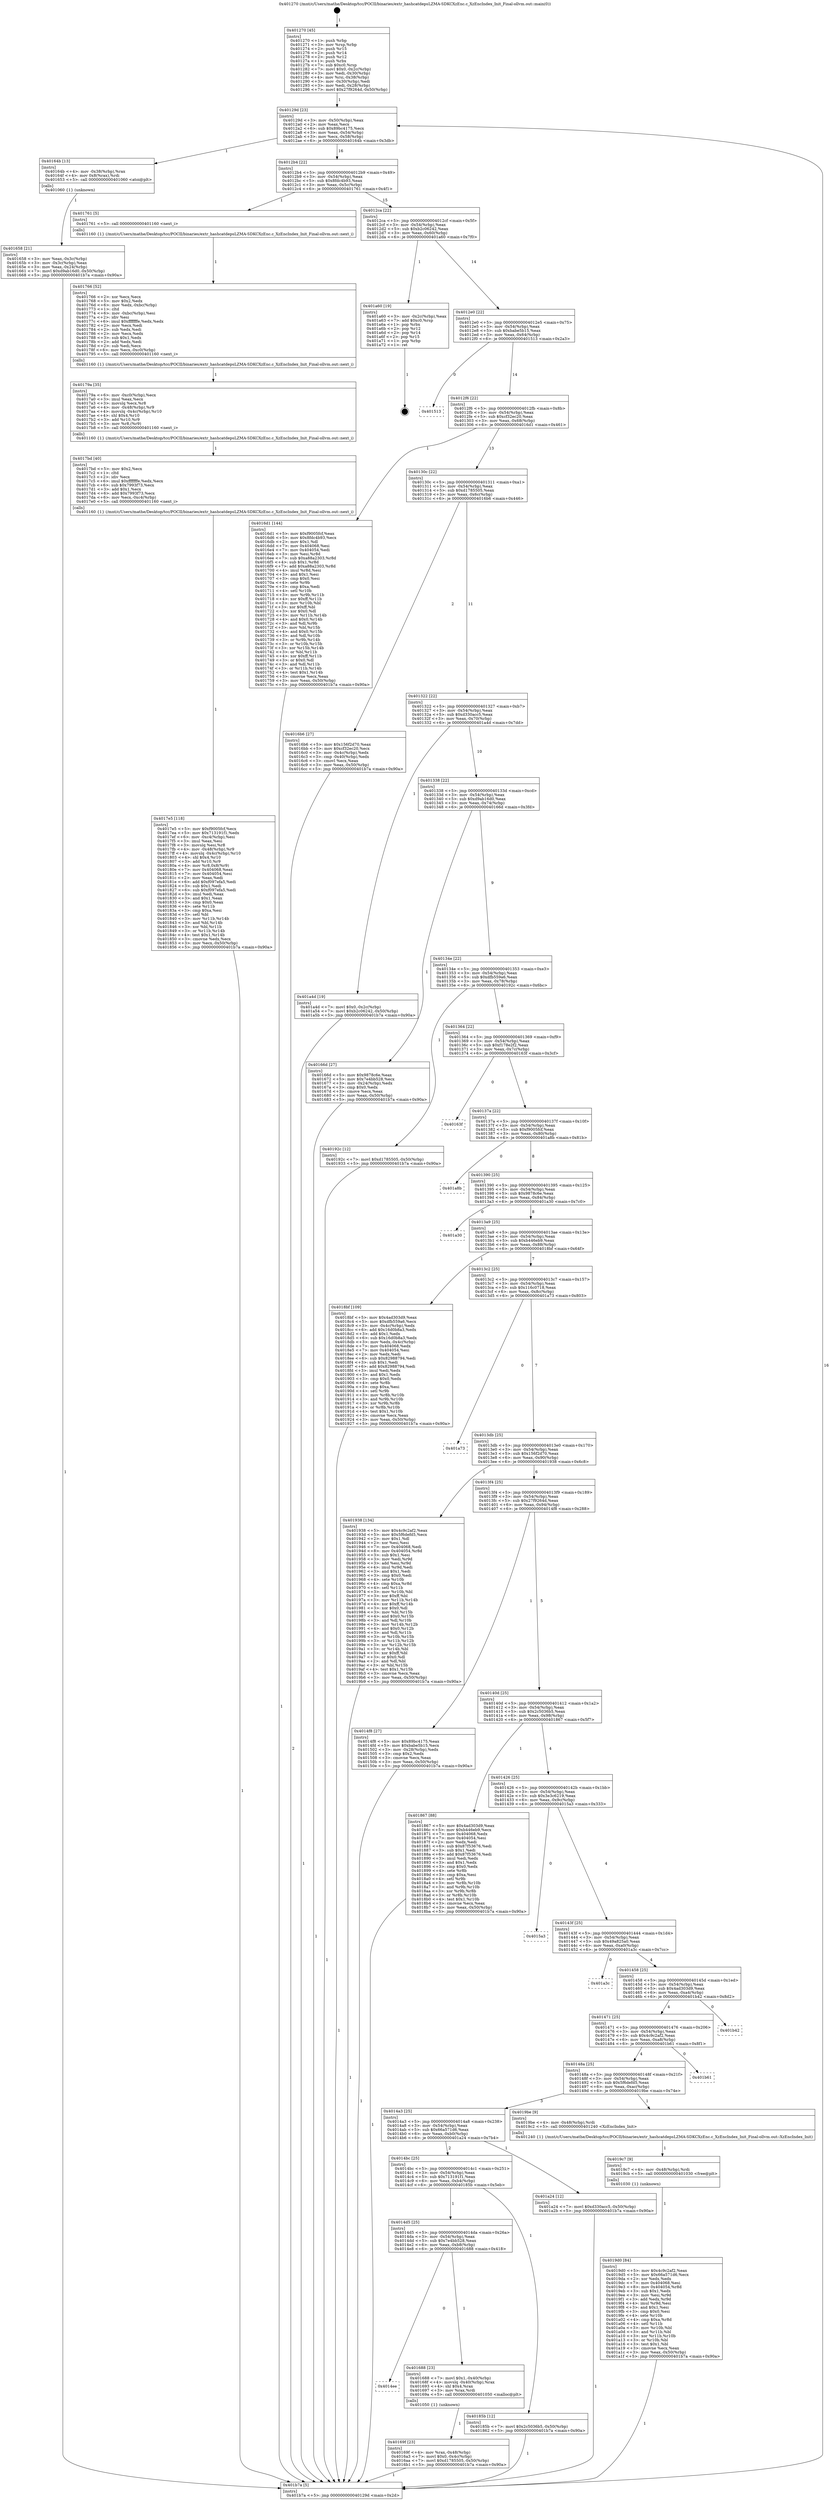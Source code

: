 digraph "0x401270" {
  label = "0x401270 (/mnt/c/Users/mathe/Desktop/tcc/POCII/binaries/extr_hashcatdepsLZMA-SDKCXzEnc.c_XzEncIndex_Init_Final-ollvm.out::main(0))"
  labelloc = "t"
  node[shape=record]

  Entry [label="",width=0.3,height=0.3,shape=circle,fillcolor=black,style=filled]
  "0x40129d" [label="{
     0x40129d [23]\l
     | [instrs]\l
     &nbsp;&nbsp;0x40129d \<+3\>: mov -0x50(%rbp),%eax\l
     &nbsp;&nbsp;0x4012a0 \<+2\>: mov %eax,%ecx\l
     &nbsp;&nbsp;0x4012a2 \<+6\>: sub $0x89bc4175,%ecx\l
     &nbsp;&nbsp;0x4012a8 \<+3\>: mov %eax,-0x54(%rbp)\l
     &nbsp;&nbsp;0x4012ab \<+3\>: mov %ecx,-0x58(%rbp)\l
     &nbsp;&nbsp;0x4012ae \<+6\>: je 000000000040164b \<main+0x3db\>\l
  }"]
  "0x40164b" [label="{
     0x40164b [13]\l
     | [instrs]\l
     &nbsp;&nbsp;0x40164b \<+4\>: mov -0x38(%rbp),%rax\l
     &nbsp;&nbsp;0x40164f \<+4\>: mov 0x8(%rax),%rdi\l
     &nbsp;&nbsp;0x401653 \<+5\>: call 0000000000401060 \<atoi@plt\>\l
     | [calls]\l
     &nbsp;&nbsp;0x401060 \{1\} (unknown)\l
  }"]
  "0x4012b4" [label="{
     0x4012b4 [22]\l
     | [instrs]\l
     &nbsp;&nbsp;0x4012b4 \<+5\>: jmp 00000000004012b9 \<main+0x49\>\l
     &nbsp;&nbsp;0x4012b9 \<+3\>: mov -0x54(%rbp),%eax\l
     &nbsp;&nbsp;0x4012bc \<+5\>: sub $0x8fdc4b93,%eax\l
     &nbsp;&nbsp;0x4012c1 \<+3\>: mov %eax,-0x5c(%rbp)\l
     &nbsp;&nbsp;0x4012c4 \<+6\>: je 0000000000401761 \<main+0x4f1\>\l
  }"]
  Exit [label="",width=0.3,height=0.3,shape=circle,fillcolor=black,style=filled,peripheries=2]
  "0x401761" [label="{
     0x401761 [5]\l
     | [instrs]\l
     &nbsp;&nbsp;0x401761 \<+5\>: call 0000000000401160 \<next_i\>\l
     | [calls]\l
     &nbsp;&nbsp;0x401160 \{1\} (/mnt/c/Users/mathe/Desktop/tcc/POCII/binaries/extr_hashcatdepsLZMA-SDKCXzEnc.c_XzEncIndex_Init_Final-ollvm.out::next_i)\l
  }"]
  "0x4012ca" [label="{
     0x4012ca [22]\l
     | [instrs]\l
     &nbsp;&nbsp;0x4012ca \<+5\>: jmp 00000000004012cf \<main+0x5f\>\l
     &nbsp;&nbsp;0x4012cf \<+3\>: mov -0x54(%rbp),%eax\l
     &nbsp;&nbsp;0x4012d2 \<+5\>: sub $0xb2c06242,%eax\l
     &nbsp;&nbsp;0x4012d7 \<+3\>: mov %eax,-0x60(%rbp)\l
     &nbsp;&nbsp;0x4012da \<+6\>: je 0000000000401a60 \<main+0x7f0\>\l
  }"]
  "0x4019d0" [label="{
     0x4019d0 [84]\l
     | [instrs]\l
     &nbsp;&nbsp;0x4019d0 \<+5\>: mov $0x4c9c2af2,%eax\l
     &nbsp;&nbsp;0x4019d5 \<+5\>: mov $0x66a571d6,%ecx\l
     &nbsp;&nbsp;0x4019da \<+2\>: xor %edx,%edx\l
     &nbsp;&nbsp;0x4019dc \<+7\>: mov 0x404068,%esi\l
     &nbsp;&nbsp;0x4019e3 \<+8\>: mov 0x404054,%r8d\l
     &nbsp;&nbsp;0x4019eb \<+3\>: sub $0x1,%edx\l
     &nbsp;&nbsp;0x4019ee \<+3\>: mov %esi,%r9d\l
     &nbsp;&nbsp;0x4019f1 \<+3\>: add %edx,%r9d\l
     &nbsp;&nbsp;0x4019f4 \<+4\>: imul %r9d,%esi\l
     &nbsp;&nbsp;0x4019f8 \<+3\>: and $0x1,%esi\l
     &nbsp;&nbsp;0x4019fb \<+3\>: cmp $0x0,%esi\l
     &nbsp;&nbsp;0x4019fe \<+4\>: sete %r10b\l
     &nbsp;&nbsp;0x401a02 \<+4\>: cmp $0xa,%r8d\l
     &nbsp;&nbsp;0x401a06 \<+4\>: setl %r11b\l
     &nbsp;&nbsp;0x401a0a \<+3\>: mov %r10b,%bl\l
     &nbsp;&nbsp;0x401a0d \<+3\>: and %r11b,%bl\l
     &nbsp;&nbsp;0x401a10 \<+3\>: xor %r11b,%r10b\l
     &nbsp;&nbsp;0x401a13 \<+3\>: or %r10b,%bl\l
     &nbsp;&nbsp;0x401a16 \<+3\>: test $0x1,%bl\l
     &nbsp;&nbsp;0x401a19 \<+3\>: cmovne %ecx,%eax\l
     &nbsp;&nbsp;0x401a1c \<+3\>: mov %eax,-0x50(%rbp)\l
     &nbsp;&nbsp;0x401a1f \<+5\>: jmp 0000000000401b7a \<main+0x90a\>\l
  }"]
  "0x401a60" [label="{
     0x401a60 [19]\l
     | [instrs]\l
     &nbsp;&nbsp;0x401a60 \<+3\>: mov -0x2c(%rbp),%eax\l
     &nbsp;&nbsp;0x401a63 \<+7\>: add $0xc0,%rsp\l
     &nbsp;&nbsp;0x401a6a \<+1\>: pop %rbx\l
     &nbsp;&nbsp;0x401a6b \<+2\>: pop %r12\l
     &nbsp;&nbsp;0x401a6d \<+2\>: pop %r14\l
     &nbsp;&nbsp;0x401a6f \<+2\>: pop %r15\l
     &nbsp;&nbsp;0x401a71 \<+1\>: pop %rbp\l
     &nbsp;&nbsp;0x401a72 \<+1\>: ret\l
  }"]
  "0x4012e0" [label="{
     0x4012e0 [22]\l
     | [instrs]\l
     &nbsp;&nbsp;0x4012e0 \<+5\>: jmp 00000000004012e5 \<main+0x75\>\l
     &nbsp;&nbsp;0x4012e5 \<+3\>: mov -0x54(%rbp),%eax\l
     &nbsp;&nbsp;0x4012e8 \<+5\>: sub $0xbabe5b15,%eax\l
     &nbsp;&nbsp;0x4012ed \<+3\>: mov %eax,-0x64(%rbp)\l
     &nbsp;&nbsp;0x4012f0 \<+6\>: je 0000000000401513 \<main+0x2a3\>\l
  }"]
  "0x4019c7" [label="{
     0x4019c7 [9]\l
     | [instrs]\l
     &nbsp;&nbsp;0x4019c7 \<+4\>: mov -0x48(%rbp),%rdi\l
     &nbsp;&nbsp;0x4019cb \<+5\>: call 0000000000401030 \<free@plt\>\l
     | [calls]\l
     &nbsp;&nbsp;0x401030 \{1\} (unknown)\l
  }"]
  "0x401513" [label="{
     0x401513\l
  }", style=dashed]
  "0x4012f6" [label="{
     0x4012f6 [22]\l
     | [instrs]\l
     &nbsp;&nbsp;0x4012f6 \<+5\>: jmp 00000000004012fb \<main+0x8b\>\l
     &nbsp;&nbsp;0x4012fb \<+3\>: mov -0x54(%rbp),%eax\l
     &nbsp;&nbsp;0x4012fe \<+5\>: sub $0xcf32ec20,%eax\l
     &nbsp;&nbsp;0x401303 \<+3\>: mov %eax,-0x68(%rbp)\l
     &nbsp;&nbsp;0x401306 \<+6\>: je 00000000004016d1 \<main+0x461\>\l
  }"]
  "0x4017e5" [label="{
     0x4017e5 [118]\l
     | [instrs]\l
     &nbsp;&nbsp;0x4017e5 \<+5\>: mov $0xf9005fcf,%ecx\l
     &nbsp;&nbsp;0x4017ea \<+5\>: mov $0x713191f1,%edx\l
     &nbsp;&nbsp;0x4017ef \<+6\>: mov -0xc4(%rbp),%esi\l
     &nbsp;&nbsp;0x4017f5 \<+3\>: imul %eax,%esi\l
     &nbsp;&nbsp;0x4017f8 \<+3\>: movslq %esi,%r8\l
     &nbsp;&nbsp;0x4017fb \<+4\>: mov -0x48(%rbp),%r9\l
     &nbsp;&nbsp;0x4017ff \<+4\>: movslq -0x4c(%rbp),%r10\l
     &nbsp;&nbsp;0x401803 \<+4\>: shl $0x4,%r10\l
     &nbsp;&nbsp;0x401807 \<+3\>: add %r10,%r9\l
     &nbsp;&nbsp;0x40180a \<+4\>: mov %r8,0x8(%r9)\l
     &nbsp;&nbsp;0x40180e \<+7\>: mov 0x404068,%eax\l
     &nbsp;&nbsp;0x401815 \<+7\>: mov 0x404054,%esi\l
     &nbsp;&nbsp;0x40181c \<+2\>: mov %eax,%edi\l
     &nbsp;&nbsp;0x40181e \<+6\>: add $0xf097efa5,%edi\l
     &nbsp;&nbsp;0x401824 \<+3\>: sub $0x1,%edi\l
     &nbsp;&nbsp;0x401827 \<+6\>: sub $0xf097efa5,%edi\l
     &nbsp;&nbsp;0x40182d \<+3\>: imul %edi,%eax\l
     &nbsp;&nbsp;0x401830 \<+3\>: and $0x1,%eax\l
     &nbsp;&nbsp;0x401833 \<+3\>: cmp $0x0,%eax\l
     &nbsp;&nbsp;0x401836 \<+4\>: sete %r11b\l
     &nbsp;&nbsp;0x40183a \<+3\>: cmp $0xa,%esi\l
     &nbsp;&nbsp;0x40183d \<+3\>: setl %bl\l
     &nbsp;&nbsp;0x401840 \<+3\>: mov %r11b,%r14b\l
     &nbsp;&nbsp;0x401843 \<+3\>: and %bl,%r14b\l
     &nbsp;&nbsp;0x401846 \<+3\>: xor %bl,%r11b\l
     &nbsp;&nbsp;0x401849 \<+3\>: or %r11b,%r14b\l
     &nbsp;&nbsp;0x40184c \<+4\>: test $0x1,%r14b\l
     &nbsp;&nbsp;0x401850 \<+3\>: cmovne %edx,%ecx\l
     &nbsp;&nbsp;0x401853 \<+3\>: mov %ecx,-0x50(%rbp)\l
     &nbsp;&nbsp;0x401856 \<+5\>: jmp 0000000000401b7a \<main+0x90a\>\l
  }"]
  "0x4016d1" [label="{
     0x4016d1 [144]\l
     | [instrs]\l
     &nbsp;&nbsp;0x4016d1 \<+5\>: mov $0xf9005fcf,%eax\l
     &nbsp;&nbsp;0x4016d6 \<+5\>: mov $0x8fdc4b93,%ecx\l
     &nbsp;&nbsp;0x4016db \<+2\>: mov $0x1,%dl\l
     &nbsp;&nbsp;0x4016dd \<+7\>: mov 0x404068,%esi\l
     &nbsp;&nbsp;0x4016e4 \<+7\>: mov 0x404054,%edi\l
     &nbsp;&nbsp;0x4016eb \<+3\>: mov %esi,%r8d\l
     &nbsp;&nbsp;0x4016ee \<+7\>: sub $0xa88a2303,%r8d\l
     &nbsp;&nbsp;0x4016f5 \<+4\>: sub $0x1,%r8d\l
     &nbsp;&nbsp;0x4016f9 \<+7\>: add $0xa88a2303,%r8d\l
     &nbsp;&nbsp;0x401700 \<+4\>: imul %r8d,%esi\l
     &nbsp;&nbsp;0x401704 \<+3\>: and $0x1,%esi\l
     &nbsp;&nbsp;0x401707 \<+3\>: cmp $0x0,%esi\l
     &nbsp;&nbsp;0x40170a \<+4\>: sete %r9b\l
     &nbsp;&nbsp;0x40170e \<+3\>: cmp $0xa,%edi\l
     &nbsp;&nbsp;0x401711 \<+4\>: setl %r10b\l
     &nbsp;&nbsp;0x401715 \<+3\>: mov %r9b,%r11b\l
     &nbsp;&nbsp;0x401718 \<+4\>: xor $0xff,%r11b\l
     &nbsp;&nbsp;0x40171c \<+3\>: mov %r10b,%bl\l
     &nbsp;&nbsp;0x40171f \<+3\>: xor $0xff,%bl\l
     &nbsp;&nbsp;0x401722 \<+3\>: xor $0x0,%dl\l
     &nbsp;&nbsp;0x401725 \<+3\>: mov %r11b,%r14b\l
     &nbsp;&nbsp;0x401728 \<+4\>: and $0x0,%r14b\l
     &nbsp;&nbsp;0x40172c \<+3\>: and %dl,%r9b\l
     &nbsp;&nbsp;0x40172f \<+3\>: mov %bl,%r15b\l
     &nbsp;&nbsp;0x401732 \<+4\>: and $0x0,%r15b\l
     &nbsp;&nbsp;0x401736 \<+3\>: and %dl,%r10b\l
     &nbsp;&nbsp;0x401739 \<+3\>: or %r9b,%r14b\l
     &nbsp;&nbsp;0x40173c \<+3\>: or %r10b,%r15b\l
     &nbsp;&nbsp;0x40173f \<+3\>: xor %r15b,%r14b\l
     &nbsp;&nbsp;0x401742 \<+3\>: or %bl,%r11b\l
     &nbsp;&nbsp;0x401745 \<+4\>: xor $0xff,%r11b\l
     &nbsp;&nbsp;0x401749 \<+3\>: or $0x0,%dl\l
     &nbsp;&nbsp;0x40174c \<+3\>: and %dl,%r11b\l
     &nbsp;&nbsp;0x40174f \<+3\>: or %r11b,%r14b\l
     &nbsp;&nbsp;0x401752 \<+4\>: test $0x1,%r14b\l
     &nbsp;&nbsp;0x401756 \<+3\>: cmovne %ecx,%eax\l
     &nbsp;&nbsp;0x401759 \<+3\>: mov %eax,-0x50(%rbp)\l
     &nbsp;&nbsp;0x40175c \<+5\>: jmp 0000000000401b7a \<main+0x90a\>\l
  }"]
  "0x40130c" [label="{
     0x40130c [22]\l
     | [instrs]\l
     &nbsp;&nbsp;0x40130c \<+5\>: jmp 0000000000401311 \<main+0xa1\>\l
     &nbsp;&nbsp;0x401311 \<+3\>: mov -0x54(%rbp),%eax\l
     &nbsp;&nbsp;0x401314 \<+5\>: sub $0xd1785505,%eax\l
     &nbsp;&nbsp;0x401319 \<+3\>: mov %eax,-0x6c(%rbp)\l
     &nbsp;&nbsp;0x40131c \<+6\>: je 00000000004016b6 \<main+0x446\>\l
  }"]
  "0x4017bd" [label="{
     0x4017bd [40]\l
     | [instrs]\l
     &nbsp;&nbsp;0x4017bd \<+5\>: mov $0x2,%ecx\l
     &nbsp;&nbsp;0x4017c2 \<+1\>: cltd\l
     &nbsp;&nbsp;0x4017c3 \<+2\>: idiv %ecx\l
     &nbsp;&nbsp;0x4017c5 \<+6\>: imul $0xfffffffe,%edx,%ecx\l
     &nbsp;&nbsp;0x4017cb \<+6\>: sub $0x7993f73,%ecx\l
     &nbsp;&nbsp;0x4017d1 \<+3\>: add $0x1,%ecx\l
     &nbsp;&nbsp;0x4017d4 \<+6\>: add $0x7993f73,%ecx\l
     &nbsp;&nbsp;0x4017da \<+6\>: mov %ecx,-0xc4(%rbp)\l
     &nbsp;&nbsp;0x4017e0 \<+5\>: call 0000000000401160 \<next_i\>\l
     | [calls]\l
     &nbsp;&nbsp;0x401160 \{1\} (/mnt/c/Users/mathe/Desktop/tcc/POCII/binaries/extr_hashcatdepsLZMA-SDKCXzEnc.c_XzEncIndex_Init_Final-ollvm.out::next_i)\l
  }"]
  "0x4016b6" [label="{
     0x4016b6 [27]\l
     | [instrs]\l
     &nbsp;&nbsp;0x4016b6 \<+5\>: mov $0x156f2d70,%eax\l
     &nbsp;&nbsp;0x4016bb \<+5\>: mov $0xcf32ec20,%ecx\l
     &nbsp;&nbsp;0x4016c0 \<+3\>: mov -0x4c(%rbp),%edx\l
     &nbsp;&nbsp;0x4016c3 \<+3\>: cmp -0x40(%rbp),%edx\l
     &nbsp;&nbsp;0x4016c6 \<+3\>: cmovl %ecx,%eax\l
     &nbsp;&nbsp;0x4016c9 \<+3\>: mov %eax,-0x50(%rbp)\l
     &nbsp;&nbsp;0x4016cc \<+5\>: jmp 0000000000401b7a \<main+0x90a\>\l
  }"]
  "0x401322" [label="{
     0x401322 [22]\l
     | [instrs]\l
     &nbsp;&nbsp;0x401322 \<+5\>: jmp 0000000000401327 \<main+0xb7\>\l
     &nbsp;&nbsp;0x401327 \<+3\>: mov -0x54(%rbp),%eax\l
     &nbsp;&nbsp;0x40132a \<+5\>: sub $0xd330acc5,%eax\l
     &nbsp;&nbsp;0x40132f \<+3\>: mov %eax,-0x70(%rbp)\l
     &nbsp;&nbsp;0x401332 \<+6\>: je 0000000000401a4d \<main+0x7dd\>\l
  }"]
  "0x40179a" [label="{
     0x40179a [35]\l
     | [instrs]\l
     &nbsp;&nbsp;0x40179a \<+6\>: mov -0xc0(%rbp),%ecx\l
     &nbsp;&nbsp;0x4017a0 \<+3\>: imul %eax,%ecx\l
     &nbsp;&nbsp;0x4017a3 \<+3\>: movslq %ecx,%r8\l
     &nbsp;&nbsp;0x4017a6 \<+4\>: mov -0x48(%rbp),%r9\l
     &nbsp;&nbsp;0x4017aa \<+4\>: movslq -0x4c(%rbp),%r10\l
     &nbsp;&nbsp;0x4017ae \<+4\>: shl $0x4,%r10\l
     &nbsp;&nbsp;0x4017b2 \<+3\>: add %r10,%r9\l
     &nbsp;&nbsp;0x4017b5 \<+3\>: mov %r8,(%r9)\l
     &nbsp;&nbsp;0x4017b8 \<+5\>: call 0000000000401160 \<next_i\>\l
     | [calls]\l
     &nbsp;&nbsp;0x401160 \{1\} (/mnt/c/Users/mathe/Desktop/tcc/POCII/binaries/extr_hashcatdepsLZMA-SDKCXzEnc.c_XzEncIndex_Init_Final-ollvm.out::next_i)\l
  }"]
  "0x401a4d" [label="{
     0x401a4d [19]\l
     | [instrs]\l
     &nbsp;&nbsp;0x401a4d \<+7\>: movl $0x0,-0x2c(%rbp)\l
     &nbsp;&nbsp;0x401a54 \<+7\>: movl $0xb2c06242,-0x50(%rbp)\l
     &nbsp;&nbsp;0x401a5b \<+5\>: jmp 0000000000401b7a \<main+0x90a\>\l
  }"]
  "0x401338" [label="{
     0x401338 [22]\l
     | [instrs]\l
     &nbsp;&nbsp;0x401338 \<+5\>: jmp 000000000040133d \<main+0xcd\>\l
     &nbsp;&nbsp;0x40133d \<+3\>: mov -0x54(%rbp),%eax\l
     &nbsp;&nbsp;0x401340 \<+5\>: sub $0xd9ab16d0,%eax\l
     &nbsp;&nbsp;0x401345 \<+3\>: mov %eax,-0x74(%rbp)\l
     &nbsp;&nbsp;0x401348 \<+6\>: je 000000000040166d \<main+0x3fd\>\l
  }"]
  "0x401766" [label="{
     0x401766 [52]\l
     | [instrs]\l
     &nbsp;&nbsp;0x401766 \<+2\>: xor %ecx,%ecx\l
     &nbsp;&nbsp;0x401768 \<+5\>: mov $0x2,%edx\l
     &nbsp;&nbsp;0x40176d \<+6\>: mov %edx,-0xbc(%rbp)\l
     &nbsp;&nbsp;0x401773 \<+1\>: cltd\l
     &nbsp;&nbsp;0x401774 \<+6\>: mov -0xbc(%rbp),%esi\l
     &nbsp;&nbsp;0x40177a \<+2\>: idiv %esi\l
     &nbsp;&nbsp;0x40177c \<+6\>: imul $0xfffffffe,%edx,%edx\l
     &nbsp;&nbsp;0x401782 \<+2\>: mov %ecx,%edi\l
     &nbsp;&nbsp;0x401784 \<+2\>: sub %edx,%edi\l
     &nbsp;&nbsp;0x401786 \<+2\>: mov %ecx,%edx\l
     &nbsp;&nbsp;0x401788 \<+3\>: sub $0x1,%edx\l
     &nbsp;&nbsp;0x40178b \<+2\>: add %edx,%edi\l
     &nbsp;&nbsp;0x40178d \<+2\>: sub %edi,%ecx\l
     &nbsp;&nbsp;0x40178f \<+6\>: mov %ecx,-0xc0(%rbp)\l
     &nbsp;&nbsp;0x401795 \<+5\>: call 0000000000401160 \<next_i\>\l
     | [calls]\l
     &nbsp;&nbsp;0x401160 \{1\} (/mnt/c/Users/mathe/Desktop/tcc/POCII/binaries/extr_hashcatdepsLZMA-SDKCXzEnc.c_XzEncIndex_Init_Final-ollvm.out::next_i)\l
  }"]
  "0x40166d" [label="{
     0x40166d [27]\l
     | [instrs]\l
     &nbsp;&nbsp;0x40166d \<+5\>: mov $0x9878c6e,%eax\l
     &nbsp;&nbsp;0x401672 \<+5\>: mov $0x7e4bb528,%ecx\l
     &nbsp;&nbsp;0x401677 \<+3\>: mov -0x24(%rbp),%edx\l
     &nbsp;&nbsp;0x40167a \<+3\>: cmp $0x0,%edx\l
     &nbsp;&nbsp;0x40167d \<+3\>: cmove %ecx,%eax\l
     &nbsp;&nbsp;0x401680 \<+3\>: mov %eax,-0x50(%rbp)\l
     &nbsp;&nbsp;0x401683 \<+5\>: jmp 0000000000401b7a \<main+0x90a\>\l
  }"]
  "0x40134e" [label="{
     0x40134e [22]\l
     | [instrs]\l
     &nbsp;&nbsp;0x40134e \<+5\>: jmp 0000000000401353 \<main+0xe3\>\l
     &nbsp;&nbsp;0x401353 \<+3\>: mov -0x54(%rbp),%eax\l
     &nbsp;&nbsp;0x401356 \<+5\>: sub $0xdfb559a6,%eax\l
     &nbsp;&nbsp;0x40135b \<+3\>: mov %eax,-0x78(%rbp)\l
     &nbsp;&nbsp;0x40135e \<+6\>: je 000000000040192c \<main+0x6bc\>\l
  }"]
  "0x40169f" [label="{
     0x40169f [23]\l
     | [instrs]\l
     &nbsp;&nbsp;0x40169f \<+4\>: mov %rax,-0x48(%rbp)\l
     &nbsp;&nbsp;0x4016a3 \<+7\>: movl $0x0,-0x4c(%rbp)\l
     &nbsp;&nbsp;0x4016aa \<+7\>: movl $0xd1785505,-0x50(%rbp)\l
     &nbsp;&nbsp;0x4016b1 \<+5\>: jmp 0000000000401b7a \<main+0x90a\>\l
  }"]
  "0x40192c" [label="{
     0x40192c [12]\l
     | [instrs]\l
     &nbsp;&nbsp;0x40192c \<+7\>: movl $0xd1785505,-0x50(%rbp)\l
     &nbsp;&nbsp;0x401933 \<+5\>: jmp 0000000000401b7a \<main+0x90a\>\l
  }"]
  "0x401364" [label="{
     0x401364 [22]\l
     | [instrs]\l
     &nbsp;&nbsp;0x401364 \<+5\>: jmp 0000000000401369 \<main+0xf9\>\l
     &nbsp;&nbsp;0x401369 \<+3\>: mov -0x54(%rbp),%eax\l
     &nbsp;&nbsp;0x40136c \<+5\>: sub $0xf178e2f2,%eax\l
     &nbsp;&nbsp;0x401371 \<+3\>: mov %eax,-0x7c(%rbp)\l
     &nbsp;&nbsp;0x401374 \<+6\>: je 000000000040163f \<main+0x3cf\>\l
  }"]
  "0x4014ee" [label="{
     0x4014ee\l
  }", style=dashed]
  "0x40163f" [label="{
     0x40163f\l
  }", style=dashed]
  "0x40137a" [label="{
     0x40137a [22]\l
     | [instrs]\l
     &nbsp;&nbsp;0x40137a \<+5\>: jmp 000000000040137f \<main+0x10f\>\l
     &nbsp;&nbsp;0x40137f \<+3\>: mov -0x54(%rbp),%eax\l
     &nbsp;&nbsp;0x401382 \<+5\>: sub $0xf9005fcf,%eax\l
     &nbsp;&nbsp;0x401387 \<+3\>: mov %eax,-0x80(%rbp)\l
     &nbsp;&nbsp;0x40138a \<+6\>: je 0000000000401a8b \<main+0x81b\>\l
  }"]
  "0x401688" [label="{
     0x401688 [23]\l
     | [instrs]\l
     &nbsp;&nbsp;0x401688 \<+7\>: movl $0x1,-0x40(%rbp)\l
     &nbsp;&nbsp;0x40168f \<+4\>: movslq -0x40(%rbp),%rax\l
     &nbsp;&nbsp;0x401693 \<+4\>: shl $0x4,%rax\l
     &nbsp;&nbsp;0x401697 \<+3\>: mov %rax,%rdi\l
     &nbsp;&nbsp;0x40169a \<+5\>: call 0000000000401050 \<malloc@plt\>\l
     | [calls]\l
     &nbsp;&nbsp;0x401050 \{1\} (unknown)\l
  }"]
  "0x401a8b" [label="{
     0x401a8b\l
  }", style=dashed]
  "0x401390" [label="{
     0x401390 [25]\l
     | [instrs]\l
     &nbsp;&nbsp;0x401390 \<+5\>: jmp 0000000000401395 \<main+0x125\>\l
     &nbsp;&nbsp;0x401395 \<+3\>: mov -0x54(%rbp),%eax\l
     &nbsp;&nbsp;0x401398 \<+5\>: sub $0x9878c6e,%eax\l
     &nbsp;&nbsp;0x40139d \<+6\>: mov %eax,-0x84(%rbp)\l
     &nbsp;&nbsp;0x4013a3 \<+6\>: je 0000000000401a30 \<main+0x7c0\>\l
  }"]
  "0x4014d5" [label="{
     0x4014d5 [25]\l
     | [instrs]\l
     &nbsp;&nbsp;0x4014d5 \<+5\>: jmp 00000000004014da \<main+0x26a\>\l
     &nbsp;&nbsp;0x4014da \<+3\>: mov -0x54(%rbp),%eax\l
     &nbsp;&nbsp;0x4014dd \<+5\>: sub $0x7e4bb528,%eax\l
     &nbsp;&nbsp;0x4014e2 \<+6\>: mov %eax,-0xb8(%rbp)\l
     &nbsp;&nbsp;0x4014e8 \<+6\>: je 0000000000401688 \<main+0x418\>\l
  }"]
  "0x401a30" [label="{
     0x401a30\l
  }", style=dashed]
  "0x4013a9" [label="{
     0x4013a9 [25]\l
     | [instrs]\l
     &nbsp;&nbsp;0x4013a9 \<+5\>: jmp 00000000004013ae \<main+0x13e\>\l
     &nbsp;&nbsp;0x4013ae \<+3\>: mov -0x54(%rbp),%eax\l
     &nbsp;&nbsp;0x4013b1 \<+5\>: sub $0xb446eb9,%eax\l
     &nbsp;&nbsp;0x4013b6 \<+6\>: mov %eax,-0x88(%rbp)\l
     &nbsp;&nbsp;0x4013bc \<+6\>: je 00000000004018bf \<main+0x64f\>\l
  }"]
  "0x40185b" [label="{
     0x40185b [12]\l
     | [instrs]\l
     &nbsp;&nbsp;0x40185b \<+7\>: movl $0x2c5036b5,-0x50(%rbp)\l
     &nbsp;&nbsp;0x401862 \<+5\>: jmp 0000000000401b7a \<main+0x90a\>\l
  }"]
  "0x4018bf" [label="{
     0x4018bf [109]\l
     | [instrs]\l
     &nbsp;&nbsp;0x4018bf \<+5\>: mov $0x4ad303d9,%eax\l
     &nbsp;&nbsp;0x4018c4 \<+5\>: mov $0xdfb559a6,%ecx\l
     &nbsp;&nbsp;0x4018c9 \<+3\>: mov -0x4c(%rbp),%edx\l
     &nbsp;&nbsp;0x4018cc \<+6\>: add $0x16d0b8a3,%edx\l
     &nbsp;&nbsp;0x4018d2 \<+3\>: add $0x1,%edx\l
     &nbsp;&nbsp;0x4018d5 \<+6\>: sub $0x16d0b8a3,%edx\l
     &nbsp;&nbsp;0x4018db \<+3\>: mov %edx,-0x4c(%rbp)\l
     &nbsp;&nbsp;0x4018de \<+7\>: mov 0x404068,%edx\l
     &nbsp;&nbsp;0x4018e5 \<+7\>: mov 0x404054,%esi\l
     &nbsp;&nbsp;0x4018ec \<+2\>: mov %edx,%edi\l
     &nbsp;&nbsp;0x4018ee \<+6\>: sub $0x82988794,%edi\l
     &nbsp;&nbsp;0x4018f4 \<+3\>: sub $0x1,%edi\l
     &nbsp;&nbsp;0x4018f7 \<+6\>: add $0x82988794,%edi\l
     &nbsp;&nbsp;0x4018fd \<+3\>: imul %edi,%edx\l
     &nbsp;&nbsp;0x401900 \<+3\>: and $0x1,%edx\l
     &nbsp;&nbsp;0x401903 \<+3\>: cmp $0x0,%edx\l
     &nbsp;&nbsp;0x401906 \<+4\>: sete %r8b\l
     &nbsp;&nbsp;0x40190a \<+3\>: cmp $0xa,%esi\l
     &nbsp;&nbsp;0x40190d \<+4\>: setl %r9b\l
     &nbsp;&nbsp;0x401911 \<+3\>: mov %r8b,%r10b\l
     &nbsp;&nbsp;0x401914 \<+3\>: and %r9b,%r10b\l
     &nbsp;&nbsp;0x401917 \<+3\>: xor %r9b,%r8b\l
     &nbsp;&nbsp;0x40191a \<+3\>: or %r8b,%r10b\l
     &nbsp;&nbsp;0x40191d \<+4\>: test $0x1,%r10b\l
     &nbsp;&nbsp;0x401921 \<+3\>: cmovne %ecx,%eax\l
     &nbsp;&nbsp;0x401924 \<+3\>: mov %eax,-0x50(%rbp)\l
     &nbsp;&nbsp;0x401927 \<+5\>: jmp 0000000000401b7a \<main+0x90a\>\l
  }"]
  "0x4013c2" [label="{
     0x4013c2 [25]\l
     | [instrs]\l
     &nbsp;&nbsp;0x4013c2 \<+5\>: jmp 00000000004013c7 \<main+0x157\>\l
     &nbsp;&nbsp;0x4013c7 \<+3\>: mov -0x54(%rbp),%eax\l
     &nbsp;&nbsp;0x4013ca \<+5\>: sub $0x116c0718,%eax\l
     &nbsp;&nbsp;0x4013cf \<+6\>: mov %eax,-0x8c(%rbp)\l
     &nbsp;&nbsp;0x4013d5 \<+6\>: je 0000000000401a73 \<main+0x803\>\l
  }"]
  "0x4014bc" [label="{
     0x4014bc [25]\l
     | [instrs]\l
     &nbsp;&nbsp;0x4014bc \<+5\>: jmp 00000000004014c1 \<main+0x251\>\l
     &nbsp;&nbsp;0x4014c1 \<+3\>: mov -0x54(%rbp),%eax\l
     &nbsp;&nbsp;0x4014c4 \<+5\>: sub $0x713191f1,%eax\l
     &nbsp;&nbsp;0x4014c9 \<+6\>: mov %eax,-0xb4(%rbp)\l
     &nbsp;&nbsp;0x4014cf \<+6\>: je 000000000040185b \<main+0x5eb\>\l
  }"]
  "0x401a73" [label="{
     0x401a73\l
  }", style=dashed]
  "0x4013db" [label="{
     0x4013db [25]\l
     | [instrs]\l
     &nbsp;&nbsp;0x4013db \<+5\>: jmp 00000000004013e0 \<main+0x170\>\l
     &nbsp;&nbsp;0x4013e0 \<+3\>: mov -0x54(%rbp),%eax\l
     &nbsp;&nbsp;0x4013e3 \<+5\>: sub $0x156f2d70,%eax\l
     &nbsp;&nbsp;0x4013e8 \<+6\>: mov %eax,-0x90(%rbp)\l
     &nbsp;&nbsp;0x4013ee \<+6\>: je 0000000000401938 \<main+0x6c8\>\l
  }"]
  "0x401a24" [label="{
     0x401a24 [12]\l
     | [instrs]\l
     &nbsp;&nbsp;0x401a24 \<+7\>: movl $0xd330acc5,-0x50(%rbp)\l
     &nbsp;&nbsp;0x401a2b \<+5\>: jmp 0000000000401b7a \<main+0x90a\>\l
  }"]
  "0x401938" [label="{
     0x401938 [134]\l
     | [instrs]\l
     &nbsp;&nbsp;0x401938 \<+5\>: mov $0x4c9c2af2,%eax\l
     &nbsp;&nbsp;0x40193d \<+5\>: mov $0x5f6defd5,%ecx\l
     &nbsp;&nbsp;0x401942 \<+2\>: mov $0x1,%dl\l
     &nbsp;&nbsp;0x401944 \<+2\>: xor %esi,%esi\l
     &nbsp;&nbsp;0x401946 \<+7\>: mov 0x404068,%edi\l
     &nbsp;&nbsp;0x40194d \<+8\>: mov 0x404054,%r8d\l
     &nbsp;&nbsp;0x401955 \<+3\>: sub $0x1,%esi\l
     &nbsp;&nbsp;0x401958 \<+3\>: mov %edi,%r9d\l
     &nbsp;&nbsp;0x40195b \<+3\>: add %esi,%r9d\l
     &nbsp;&nbsp;0x40195e \<+4\>: imul %r9d,%edi\l
     &nbsp;&nbsp;0x401962 \<+3\>: and $0x1,%edi\l
     &nbsp;&nbsp;0x401965 \<+3\>: cmp $0x0,%edi\l
     &nbsp;&nbsp;0x401968 \<+4\>: sete %r10b\l
     &nbsp;&nbsp;0x40196c \<+4\>: cmp $0xa,%r8d\l
     &nbsp;&nbsp;0x401970 \<+4\>: setl %r11b\l
     &nbsp;&nbsp;0x401974 \<+3\>: mov %r10b,%bl\l
     &nbsp;&nbsp;0x401977 \<+3\>: xor $0xff,%bl\l
     &nbsp;&nbsp;0x40197a \<+3\>: mov %r11b,%r14b\l
     &nbsp;&nbsp;0x40197d \<+4\>: xor $0xff,%r14b\l
     &nbsp;&nbsp;0x401981 \<+3\>: xor $0x0,%dl\l
     &nbsp;&nbsp;0x401984 \<+3\>: mov %bl,%r15b\l
     &nbsp;&nbsp;0x401987 \<+4\>: and $0x0,%r15b\l
     &nbsp;&nbsp;0x40198b \<+3\>: and %dl,%r10b\l
     &nbsp;&nbsp;0x40198e \<+3\>: mov %r14b,%r12b\l
     &nbsp;&nbsp;0x401991 \<+4\>: and $0x0,%r12b\l
     &nbsp;&nbsp;0x401995 \<+3\>: and %dl,%r11b\l
     &nbsp;&nbsp;0x401998 \<+3\>: or %r10b,%r15b\l
     &nbsp;&nbsp;0x40199b \<+3\>: or %r11b,%r12b\l
     &nbsp;&nbsp;0x40199e \<+3\>: xor %r12b,%r15b\l
     &nbsp;&nbsp;0x4019a1 \<+3\>: or %r14b,%bl\l
     &nbsp;&nbsp;0x4019a4 \<+3\>: xor $0xff,%bl\l
     &nbsp;&nbsp;0x4019a7 \<+3\>: or $0x0,%dl\l
     &nbsp;&nbsp;0x4019aa \<+2\>: and %dl,%bl\l
     &nbsp;&nbsp;0x4019ac \<+3\>: or %bl,%r15b\l
     &nbsp;&nbsp;0x4019af \<+4\>: test $0x1,%r15b\l
     &nbsp;&nbsp;0x4019b3 \<+3\>: cmovne %ecx,%eax\l
     &nbsp;&nbsp;0x4019b6 \<+3\>: mov %eax,-0x50(%rbp)\l
     &nbsp;&nbsp;0x4019b9 \<+5\>: jmp 0000000000401b7a \<main+0x90a\>\l
  }"]
  "0x4013f4" [label="{
     0x4013f4 [25]\l
     | [instrs]\l
     &nbsp;&nbsp;0x4013f4 \<+5\>: jmp 00000000004013f9 \<main+0x189\>\l
     &nbsp;&nbsp;0x4013f9 \<+3\>: mov -0x54(%rbp),%eax\l
     &nbsp;&nbsp;0x4013fc \<+5\>: sub $0x27f9264d,%eax\l
     &nbsp;&nbsp;0x401401 \<+6\>: mov %eax,-0x94(%rbp)\l
     &nbsp;&nbsp;0x401407 \<+6\>: je 00000000004014f8 \<main+0x288\>\l
  }"]
  "0x4014a3" [label="{
     0x4014a3 [25]\l
     | [instrs]\l
     &nbsp;&nbsp;0x4014a3 \<+5\>: jmp 00000000004014a8 \<main+0x238\>\l
     &nbsp;&nbsp;0x4014a8 \<+3\>: mov -0x54(%rbp),%eax\l
     &nbsp;&nbsp;0x4014ab \<+5\>: sub $0x66a571d6,%eax\l
     &nbsp;&nbsp;0x4014b0 \<+6\>: mov %eax,-0xb0(%rbp)\l
     &nbsp;&nbsp;0x4014b6 \<+6\>: je 0000000000401a24 \<main+0x7b4\>\l
  }"]
  "0x4014f8" [label="{
     0x4014f8 [27]\l
     | [instrs]\l
     &nbsp;&nbsp;0x4014f8 \<+5\>: mov $0x89bc4175,%eax\l
     &nbsp;&nbsp;0x4014fd \<+5\>: mov $0xbabe5b15,%ecx\l
     &nbsp;&nbsp;0x401502 \<+3\>: mov -0x28(%rbp),%edx\l
     &nbsp;&nbsp;0x401505 \<+3\>: cmp $0x2,%edx\l
     &nbsp;&nbsp;0x401508 \<+3\>: cmovne %ecx,%eax\l
     &nbsp;&nbsp;0x40150b \<+3\>: mov %eax,-0x50(%rbp)\l
     &nbsp;&nbsp;0x40150e \<+5\>: jmp 0000000000401b7a \<main+0x90a\>\l
  }"]
  "0x40140d" [label="{
     0x40140d [25]\l
     | [instrs]\l
     &nbsp;&nbsp;0x40140d \<+5\>: jmp 0000000000401412 \<main+0x1a2\>\l
     &nbsp;&nbsp;0x401412 \<+3\>: mov -0x54(%rbp),%eax\l
     &nbsp;&nbsp;0x401415 \<+5\>: sub $0x2c5036b5,%eax\l
     &nbsp;&nbsp;0x40141a \<+6\>: mov %eax,-0x98(%rbp)\l
     &nbsp;&nbsp;0x401420 \<+6\>: je 0000000000401867 \<main+0x5f7\>\l
  }"]
  "0x401b7a" [label="{
     0x401b7a [5]\l
     | [instrs]\l
     &nbsp;&nbsp;0x401b7a \<+5\>: jmp 000000000040129d \<main+0x2d\>\l
  }"]
  "0x401270" [label="{
     0x401270 [45]\l
     | [instrs]\l
     &nbsp;&nbsp;0x401270 \<+1\>: push %rbp\l
     &nbsp;&nbsp;0x401271 \<+3\>: mov %rsp,%rbp\l
     &nbsp;&nbsp;0x401274 \<+2\>: push %r15\l
     &nbsp;&nbsp;0x401276 \<+2\>: push %r14\l
     &nbsp;&nbsp;0x401278 \<+2\>: push %r12\l
     &nbsp;&nbsp;0x40127a \<+1\>: push %rbx\l
     &nbsp;&nbsp;0x40127b \<+7\>: sub $0xc0,%rsp\l
     &nbsp;&nbsp;0x401282 \<+7\>: movl $0x0,-0x2c(%rbp)\l
     &nbsp;&nbsp;0x401289 \<+3\>: mov %edi,-0x30(%rbp)\l
     &nbsp;&nbsp;0x40128c \<+4\>: mov %rsi,-0x38(%rbp)\l
     &nbsp;&nbsp;0x401290 \<+3\>: mov -0x30(%rbp),%edi\l
     &nbsp;&nbsp;0x401293 \<+3\>: mov %edi,-0x28(%rbp)\l
     &nbsp;&nbsp;0x401296 \<+7\>: movl $0x27f9264d,-0x50(%rbp)\l
  }"]
  "0x401658" [label="{
     0x401658 [21]\l
     | [instrs]\l
     &nbsp;&nbsp;0x401658 \<+3\>: mov %eax,-0x3c(%rbp)\l
     &nbsp;&nbsp;0x40165b \<+3\>: mov -0x3c(%rbp),%eax\l
     &nbsp;&nbsp;0x40165e \<+3\>: mov %eax,-0x24(%rbp)\l
     &nbsp;&nbsp;0x401661 \<+7\>: movl $0xd9ab16d0,-0x50(%rbp)\l
     &nbsp;&nbsp;0x401668 \<+5\>: jmp 0000000000401b7a \<main+0x90a\>\l
  }"]
  "0x4019be" [label="{
     0x4019be [9]\l
     | [instrs]\l
     &nbsp;&nbsp;0x4019be \<+4\>: mov -0x48(%rbp),%rdi\l
     &nbsp;&nbsp;0x4019c2 \<+5\>: call 0000000000401240 \<XzEncIndex_Init\>\l
     | [calls]\l
     &nbsp;&nbsp;0x401240 \{1\} (/mnt/c/Users/mathe/Desktop/tcc/POCII/binaries/extr_hashcatdepsLZMA-SDKCXzEnc.c_XzEncIndex_Init_Final-ollvm.out::XzEncIndex_Init)\l
  }"]
  "0x401867" [label="{
     0x401867 [88]\l
     | [instrs]\l
     &nbsp;&nbsp;0x401867 \<+5\>: mov $0x4ad303d9,%eax\l
     &nbsp;&nbsp;0x40186c \<+5\>: mov $0xb446eb9,%ecx\l
     &nbsp;&nbsp;0x401871 \<+7\>: mov 0x404068,%edx\l
     &nbsp;&nbsp;0x401878 \<+7\>: mov 0x404054,%esi\l
     &nbsp;&nbsp;0x40187f \<+2\>: mov %edx,%edi\l
     &nbsp;&nbsp;0x401881 \<+6\>: sub $0x87f53676,%edi\l
     &nbsp;&nbsp;0x401887 \<+3\>: sub $0x1,%edi\l
     &nbsp;&nbsp;0x40188a \<+6\>: add $0x87f53676,%edi\l
     &nbsp;&nbsp;0x401890 \<+3\>: imul %edi,%edx\l
     &nbsp;&nbsp;0x401893 \<+3\>: and $0x1,%edx\l
     &nbsp;&nbsp;0x401896 \<+3\>: cmp $0x0,%edx\l
     &nbsp;&nbsp;0x401899 \<+4\>: sete %r8b\l
     &nbsp;&nbsp;0x40189d \<+3\>: cmp $0xa,%esi\l
     &nbsp;&nbsp;0x4018a0 \<+4\>: setl %r9b\l
     &nbsp;&nbsp;0x4018a4 \<+3\>: mov %r8b,%r10b\l
     &nbsp;&nbsp;0x4018a7 \<+3\>: and %r9b,%r10b\l
     &nbsp;&nbsp;0x4018aa \<+3\>: xor %r9b,%r8b\l
     &nbsp;&nbsp;0x4018ad \<+3\>: or %r8b,%r10b\l
     &nbsp;&nbsp;0x4018b0 \<+4\>: test $0x1,%r10b\l
     &nbsp;&nbsp;0x4018b4 \<+3\>: cmovne %ecx,%eax\l
     &nbsp;&nbsp;0x4018b7 \<+3\>: mov %eax,-0x50(%rbp)\l
     &nbsp;&nbsp;0x4018ba \<+5\>: jmp 0000000000401b7a \<main+0x90a\>\l
  }"]
  "0x401426" [label="{
     0x401426 [25]\l
     | [instrs]\l
     &nbsp;&nbsp;0x401426 \<+5\>: jmp 000000000040142b \<main+0x1bb\>\l
     &nbsp;&nbsp;0x40142b \<+3\>: mov -0x54(%rbp),%eax\l
     &nbsp;&nbsp;0x40142e \<+5\>: sub $0x3e3c6219,%eax\l
     &nbsp;&nbsp;0x401433 \<+6\>: mov %eax,-0x9c(%rbp)\l
     &nbsp;&nbsp;0x401439 \<+6\>: je 00000000004015a3 \<main+0x333\>\l
  }"]
  "0x40148a" [label="{
     0x40148a [25]\l
     | [instrs]\l
     &nbsp;&nbsp;0x40148a \<+5\>: jmp 000000000040148f \<main+0x21f\>\l
     &nbsp;&nbsp;0x40148f \<+3\>: mov -0x54(%rbp),%eax\l
     &nbsp;&nbsp;0x401492 \<+5\>: sub $0x5f6defd5,%eax\l
     &nbsp;&nbsp;0x401497 \<+6\>: mov %eax,-0xac(%rbp)\l
     &nbsp;&nbsp;0x40149d \<+6\>: je 00000000004019be \<main+0x74e\>\l
  }"]
  "0x4015a3" [label="{
     0x4015a3\l
  }", style=dashed]
  "0x40143f" [label="{
     0x40143f [25]\l
     | [instrs]\l
     &nbsp;&nbsp;0x40143f \<+5\>: jmp 0000000000401444 \<main+0x1d4\>\l
     &nbsp;&nbsp;0x401444 \<+3\>: mov -0x54(%rbp),%eax\l
     &nbsp;&nbsp;0x401447 \<+5\>: sub $0x49a825a0,%eax\l
     &nbsp;&nbsp;0x40144c \<+6\>: mov %eax,-0xa0(%rbp)\l
     &nbsp;&nbsp;0x401452 \<+6\>: je 0000000000401a3c \<main+0x7cc\>\l
  }"]
  "0x401b61" [label="{
     0x401b61\l
  }", style=dashed]
  "0x401a3c" [label="{
     0x401a3c\l
  }", style=dashed]
  "0x401458" [label="{
     0x401458 [25]\l
     | [instrs]\l
     &nbsp;&nbsp;0x401458 \<+5\>: jmp 000000000040145d \<main+0x1ed\>\l
     &nbsp;&nbsp;0x40145d \<+3\>: mov -0x54(%rbp),%eax\l
     &nbsp;&nbsp;0x401460 \<+5\>: sub $0x4ad303d9,%eax\l
     &nbsp;&nbsp;0x401465 \<+6\>: mov %eax,-0xa4(%rbp)\l
     &nbsp;&nbsp;0x40146b \<+6\>: je 0000000000401b42 \<main+0x8d2\>\l
  }"]
  "0x401471" [label="{
     0x401471 [25]\l
     | [instrs]\l
     &nbsp;&nbsp;0x401471 \<+5\>: jmp 0000000000401476 \<main+0x206\>\l
     &nbsp;&nbsp;0x401476 \<+3\>: mov -0x54(%rbp),%eax\l
     &nbsp;&nbsp;0x401479 \<+5\>: sub $0x4c9c2af2,%eax\l
     &nbsp;&nbsp;0x40147e \<+6\>: mov %eax,-0xa8(%rbp)\l
     &nbsp;&nbsp;0x401484 \<+6\>: je 0000000000401b61 \<main+0x8f1\>\l
  }"]
  "0x401b42" [label="{
     0x401b42\l
  }", style=dashed]
  Entry -> "0x401270" [label=" 1"]
  "0x40129d" -> "0x40164b" [label=" 1"]
  "0x40129d" -> "0x4012b4" [label=" 16"]
  "0x401a60" -> Exit [label=" 1"]
  "0x4012b4" -> "0x401761" [label=" 1"]
  "0x4012b4" -> "0x4012ca" [label=" 15"]
  "0x401a4d" -> "0x401b7a" [label=" 1"]
  "0x4012ca" -> "0x401a60" [label=" 1"]
  "0x4012ca" -> "0x4012e0" [label=" 14"]
  "0x401a24" -> "0x401b7a" [label=" 1"]
  "0x4012e0" -> "0x401513" [label=" 0"]
  "0x4012e0" -> "0x4012f6" [label=" 14"]
  "0x4019d0" -> "0x401b7a" [label=" 1"]
  "0x4012f6" -> "0x4016d1" [label=" 1"]
  "0x4012f6" -> "0x40130c" [label=" 13"]
  "0x4019c7" -> "0x4019d0" [label=" 1"]
  "0x40130c" -> "0x4016b6" [label=" 2"]
  "0x40130c" -> "0x401322" [label=" 11"]
  "0x4019be" -> "0x4019c7" [label=" 1"]
  "0x401322" -> "0x401a4d" [label=" 1"]
  "0x401322" -> "0x401338" [label=" 10"]
  "0x401938" -> "0x401b7a" [label=" 1"]
  "0x401338" -> "0x40166d" [label=" 1"]
  "0x401338" -> "0x40134e" [label=" 9"]
  "0x40192c" -> "0x401b7a" [label=" 1"]
  "0x40134e" -> "0x40192c" [label=" 1"]
  "0x40134e" -> "0x401364" [label=" 8"]
  "0x4018bf" -> "0x401b7a" [label=" 1"]
  "0x401364" -> "0x40163f" [label=" 0"]
  "0x401364" -> "0x40137a" [label=" 8"]
  "0x401867" -> "0x401b7a" [label=" 1"]
  "0x40137a" -> "0x401a8b" [label=" 0"]
  "0x40137a" -> "0x401390" [label=" 8"]
  "0x40185b" -> "0x401b7a" [label=" 1"]
  "0x401390" -> "0x401a30" [label=" 0"]
  "0x401390" -> "0x4013a9" [label=" 8"]
  "0x4017bd" -> "0x4017e5" [label=" 1"]
  "0x4013a9" -> "0x4018bf" [label=" 1"]
  "0x4013a9" -> "0x4013c2" [label=" 7"]
  "0x40179a" -> "0x4017bd" [label=" 1"]
  "0x4013c2" -> "0x401a73" [label=" 0"]
  "0x4013c2" -> "0x4013db" [label=" 7"]
  "0x401761" -> "0x401766" [label=" 1"]
  "0x4013db" -> "0x401938" [label=" 1"]
  "0x4013db" -> "0x4013f4" [label=" 6"]
  "0x4016d1" -> "0x401b7a" [label=" 1"]
  "0x4013f4" -> "0x4014f8" [label=" 1"]
  "0x4013f4" -> "0x40140d" [label=" 5"]
  "0x4014f8" -> "0x401b7a" [label=" 1"]
  "0x401270" -> "0x40129d" [label=" 1"]
  "0x401b7a" -> "0x40129d" [label=" 16"]
  "0x40164b" -> "0x401658" [label=" 1"]
  "0x401658" -> "0x401b7a" [label=" 1"]
  "0x40166d" -> "0x401b7a" [label=" 1"]
  "0x40169f" -> "0x401b7a" [label=" 1"]
  "0x40140d" -> "0x401867" [label=" 1"]
  "0x40140d" -> "0x401426" [label=" 4"]
  "0x401688" -> "0x40169f" [label=" 1"]
  "0x401426" -> "0x4015a3" [label=" 0"]
  "0x401426" -> "0x40143f" [label=" 4"]
  "0x4014d5" -> "0x401688" [label=" 1"]
  "0x40143f" -> "0x401a3c" [label=" 0"]
  "0x40143f" -> "0x401458" [label=" 4"]
  "0x4017e5" -> "0x401b7a" [label=" 1"]
  "0x401458" -> "0x401b42" [label=" 0"]
  "0x401458" -> "0x401471" [label=" 4"]
  "0x4014bc" -> "0x4014d5" [label=" 1"]
  "0x401471" -> "0x401b61" [label=" 0"]
  "0x401471" -> "0x40148a" [label=" 4"]
  "0x4014d5" -> "0x4014ee" [label=" 0"]
  "0x40148a" -> "0x4019be" [label=" 1"]
  "0x40148a" -> "0x4014a3" [label=" 3"]
  "0x4016b6" -> "0x401b7a" [label=" 2"]
  "0x4014a3" -> "0x401a24" [label=" 1"]
  "0x4014a3" -> "0x4014bc" [label=" 2"]
  "0x401766" -> "0x40179a" [label=" 1"]
  "0x4014bc" -> "0x40185b" [label=" 1"]
}
